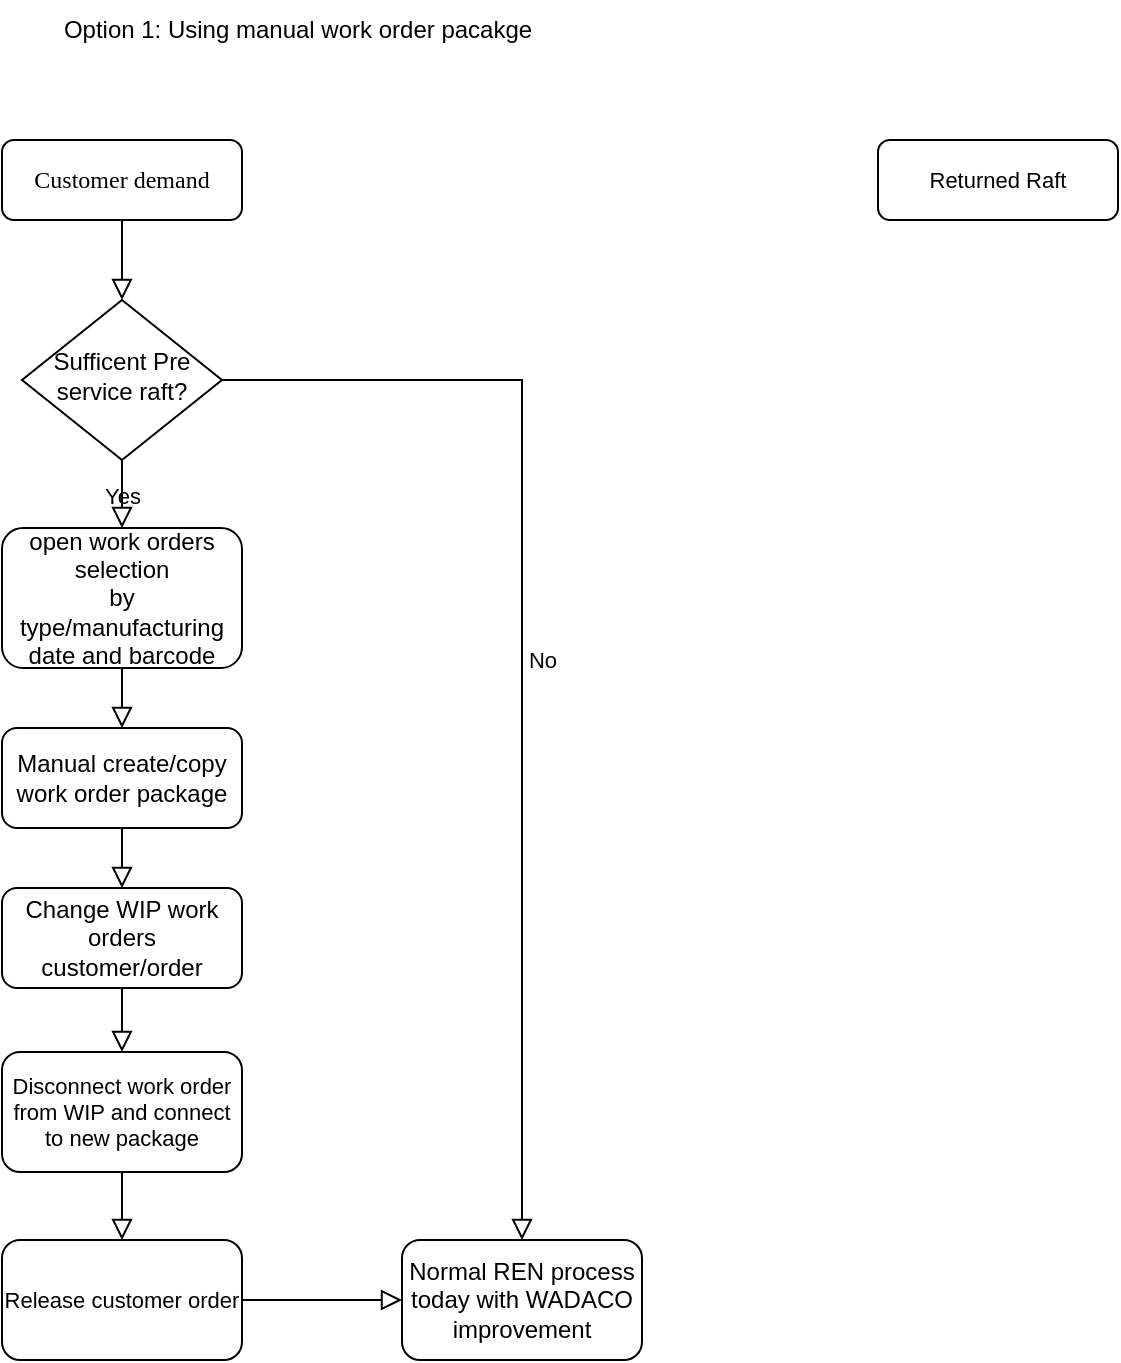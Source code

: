 <mxfile version="25.0.3">
  <diagram id="C5RBs43oDa-KdzZeNtuy" name="Page-1">
    <mxGraphModel dx="1434" dy="738" grid="1" gridSize="10" guides="1" tooltips="1" connect="1" arrows="1" fold="1" page="1" pageScale="1" pageWidth="827" pageHeight="1169" math="0" shadow="0">
      <root>
        <mxCell id="WIyWlLk6GJQsqaUBKTNV-0" />
        <mxCell id="WIyWlLk6GJQsqaUBKTNV-1" parent="WIyWlLk6GJQsqaUBKTNV-0" />
        <mxCell id="WIyWlLk6GJQsqaUBKTNV-2" value="" style="rounded=0;html=1;jettySize=auto;orthogonalLoop=1;fontSize=11;endArrow=block;endFill=0;endSize=8;strokeWidth=1;shadow=0;labelBackgroundColor=none;edgeStyle=orthogonalEdgeStyle;" parent="WIyWlLk6GJQsqaUBKTNV-1" source="WIyWlLk6GJQsqaUBKTNV-3" target="WIyWlLk6GJQsqaUBKTNV-6" edge="1">
          <mxGeometry relative="1" as="geometry" />
        </mxCell>
        <mxCell id="WIyWlLk6GJQsqaUBKTNV-3" value="&lt;font face=&quot;Verdana&quot;&gt;Customer demand&lt;/font&gt;" style="rounded=1;whiteSpace=wrap;html=1;fontSize=12;glass=0;strokeWidth=1;shadow=0;" parent="WIyWlLk6GJQsqaUBKTNV-1" vertex="1">
          <mxGeometry x="167" y="80" width="120" height="40" as="geometry" />
        </mxCell>
        <mxCell id="WIyWlLk6GJQsqaUBKTNV-5" value="No" style="edgeStyle=orthogonalEdgeStyle;rounded=0;html=1;jettySize=auto;orthogonalLoop=1;fontSize=11;endArrow=block;endFill=0;endSize=8;strokeWidth=1;shadow=0;labelBackgroundColor=none;entryX=0.5;entryY=0;entryDx=0;entryDy=0;" parent="WIyWlLk6GJQsqaUBKTNV-1" source="WIyWlLk6GJQsqaUBKTNV-6" target="YTLM1UgtK1OACf1yfTNr-18" edge="1">
          <mxGeometry y="10" relative="1" as="geometry">
            <mxPoint as="offset" />
            <mxPoint x="327" y="200" as="targetPoint" />
          </mxGeometry>
        </mxCell>
        <mxCell id="YTLM1UgtK1OACf1yfTNr-13" style="edgeStyle=orthogonalEdgeStyle;shape=connector;rounded=0;orthogonalLoop=1;jettySize=auto;html=1;exitX=0.5;exitY=1;exitDx=0;exitDy=0;entryX=0.5;entryY=0;entryDx=0;entryDy=0;shadow=0;strokeColor=default;strokeWidth=1;align=center;verticalAlign=middle;fontFamily=Helvetica;fontSize=11;fontColor=default;labelBackgroundColor=none;endArrow=block;endFill=0;endSize=8;" edge="1" parent="WIyWlLk6GJQsqaUBKTNV-1" source="WIyWlLk6GJQsqaUBKTNV-6" target="YTLM1UgtK1OACf1yfTNr-1">
          <mxGeometry relative="1" as="geometry" />
        </mxCell>
        <mxCell id="YTLM1UgtK1OACf1yfTNr-14" value="Yes" style="edgeLabel;html=1;align=center;verticalAlign=middle;resizable=0;points=[];fontFamily=Helvetica;fontSize=11;fontColor=default;labelBackgroundColor=none;" vertex="1" connectable="0" parent="YTLM1UgtK1OACf1yfTNr-13">
          <mxGeometry x="0.059" relative="1" as="geometry">
            <mxPoint as="offset" />
          </mxGeometry>
        </mxCell>
        <mxCell id="WIyWlLk6GJQsqaUBKTNV-6" value="Sufficent Pre service raft?" style="rhombus;whiteSpace=wrap;html=1;shadow=0;fontFamily=Helvetica;fontSize=12;align=center;strokeWidth=1;spacing=6;spacingTop=-4;" parent="WIyWlLk6GJQsqaUBKTNV-1" vertex="1">
          <mxGeometry x="177" y="160" width="100" height="80" as="geometry" />
        </mxCell>
        <mxCell id="YTLM1UgtK1OACf1yfTNr-0" value="Option 1: Using manual work order pacakge" style="text;strokeColor=none;align=center;fillColor=none;html=1;verticalAlign=middle;whiteSpace=wrap;rounded=0;" vertex="1" parent="WIyWlLk6GJQsqaUBKTNV-1">
          <mxGeometry x="190" y="10" width="250" height="30" as="geometry" />
        </mxCell>
        <mxCell id="YTLM1UgtK1OACf1yfTNr-1" value="open work orders selection&lt;div&gt;by type/manufacturing date and barcode&lt;/div&gt;" style="rounded=1;whiteSpace=wrap;html=1;" vertex="1" parent="WIyWlLk6GJQsqaUBKTNV-1">
          <mxGeometry x="167" y="274" width="120" height="70" as="geometry" />
        </mxCell>
        <mxCell id="YTLM1UgtK1OACf1yfTNr-11" value="" style="edgeStyle=orthogonalEdgeStyle;shape=connector;rounded=0;orthogonalLoop=1;jettySize=auto;html=1;shadow=0;strokeColor=default;strokeWidth=1;align=center;verticalAlign=middle;fontFamily=Helvetica;fontSize=11;fontColor=default;labelBackgroundColor=none;endArrow=block;endFill=0;endSize=8;" edge="1" parent="WIyWlLk6GJQsqaUBKTNV-1" source="YTLM1UgtK1OACf1yfTNr-2" target="YTLM1UgtK1OACf1yfTNr-7">
          <mxGeometry relative="1" as="geometry" />
        </mxCell>
        <mxCell id="YTLM1UgtK1OACf1yfTNr-2" value="Manual create/copy work order package" style="rounded=1;whiteSpace=wrap;html=1;" vertex="1" parent="WIyWlLk6GJQsqaUBKTNV-1">
          <mxGeometry x="167" y="374" width="120" height="50" as="geometry" />
        </mxCell>
        <mxCell id="YTLM1UgtK1OACf1yfTNr-6" value="" style="rounded=0;html=1;jettySize=auto;orthogonalLoop=1;fontSize=11;endArrow=block;endFill=0;endSize=8;strokeWidth=1;shadow=0;labelBackgroundColor=none;edgeStyle=orthogonalEdgeStyle;entryX=0.5;entryY=0;entryDx=0;entryDy=0;exitX=0.442;exitY=1;exitDx=0;exitDy=0;exitPerimeter=0;" edge="1" parent="WIyWlLk6GJQsqaUBKTNV-1" source="YTLM1UgtK1OACf1yfTNr-1" target="YTLM1UgtK1OACf1yfTNr-2">
          <mxGeometry relative="1" as="geometry">
            <mxPoint x="237" y="130" as="sourcePoint" />
            <mxPoint x="237" y="180" as="targetPoint" />
          </mxGeometry>
        </mxCell>
        <mxCell id="YTLM1UgtK1OACf1yfTNr-15" value="" style="edgeStyle=orthogonalEdgeStyle;shape=connector;rounded=0;orthogonalLoop=1;jettySize=auto;html=1;shadow=0;strokeColor=default;strokeWidth=1;align=center;verticalAlign=middle;fontFamily=Helvetica;fontSize=11;fontColor=default;labelBackgroundColor=none;endArrow=block;endFill=0;endSize=8;" edge="1" parent="WIyWlLk6GJQsqaUBKTNV-1" source="YTLM1UgtK1OACf1yfTNr-7" target="YTLM1UgtK1OACf1yfTNr-12">
          <mxGeometry relative="1" as="geometry" />
        </mxCell>
        <mxCell id="YTLM1UgtK1OACf1yfTNr-7" value="Change WIP work orders customer/order" style="rounded=1;whiteSpace=wrap;html=1;" vertex="1" parent="WIyWlLk6GJQsqaUBKTNV-1">
          <mxGeometry x="167" y="454" width="120" height="50" as="geometry" />
        </mxCell>
        <mxCell id="YTLM1UgtK1OACf1yfTNr-17" style="edgeStyle=orthogonalEdgeStyle;shape=connector;rounded=0;orthogonalLoop=1;jettySize=auto;html=1;exitX=0.5;exitY=1;exitDx=0;exitDy=0;entryX=0.5;entryY=0;entryDx=0;entryDy=0;shadow=0;strokeColor=default;strokeWidth=1;align=center;verticalAlign=middle;fontFamily=Helvetica;fontSize=11;fontColor=default;labelBackgroundColor=none;endArrow=block;endFill=0;endSize=8;" edge="1" parent="WIyWlLk6GJQsqaUBKTNV-1" source="YTLM1UgtK1OACf1yfTNr-12" target="YTLM1UgtK1OACf1yfTNr-16">
          <mxGeometry relative="1" as="geometry" />
        </mxCell>
        <mxCell id="YTLM1UgtK1OACf1yfTNr-12" value="Disconnect work order from WIP and connect to new package" style="rounded=1;whiteSpace=wrap;html=1;fontFamily=Helvetica;fontSize=11;fontColor=default;labelBackgroundColor=none;" vertex="1" parent="WIyWlLk6GJQsqaUBKTNV-1">
          <mxGeometry x="167" y="536" width="120" height="60" as="geometry" />
        </mxCell>
        <mxCell id="YTLM1UgtK1OACf1yfTNr-19" value="" style="edgeStyle=orthogonalEdgeStyle;shape=connector;rounded=0;orthogonalLoop=1;jettySize=auto;html=1;shadow=0;strokeColor=default;strokeWidth=1;align=center;verticalAlign=middle;fontFamily=Helvetica;fontSize=11;fontColor=default;labelBackgroundColor=none;endArrow=block;endFill=0;endSize=8;" edge="1" parent="WIyWlLk6GJQsqaUBKTNV-1" source="YTLM1UgtK1OACf1yfTNr-16" target="YTLM1UgtK1OACf1yfTNr-18">
          <mxGeometry relative="1" as="geometry" />
        </mxCell>
        <mxCell id="YTLM1UgtK1OACf1yfTNr-16" value="Release customer order" style="rounded=1;whiteSpace=wrap;html=1;fontFamily=Helvetica;fontSize=11;fontColor=default;labelBackgroundColor=none;" vertex="1" parent="WIyWlLk6GJQsqaUBKTNV-1">
          <mxGeometry x="167" y="630" width="120" height="60" as="geometry" />
        </mxCell>
        <mxCell id="YTLM1UgtK1OACf1yfTNr-18" value="&lt;span style=&quot;font-size: 12px;&quot;&gt;Normal REN process today with WADACO improvement&lt;/span&gt;" style="whiteSpace=wrap;html=1;fontSize=11;rounded=1;labelBackgroundColor=none;" vertex="1" parent="WIyWlLk6GJQsqaUBKTNV-1">
          <mxGeometry x="367" y="630" width="120" height="60" as="geometry" />
        </mxCell>
        <mxCell id="YTLM1UgtK1OACf1yfTNr-20" value="Returned Raft" style="rounded=1;whiteSpace=wrap;html=1;fontFamily=Helvetica;fontSize=11;fontColor=default;labelBackgroundColor=none;" vertex="1" parent="WIyWlLk6GJQsqaUBKTNV-1">
          <mxGeometry x="605" y="80" width="120" height="40" as="geometry" />
        </mxCell>
      </root>
    </mxGraphModel>
  </diagram>
</mxfile>
